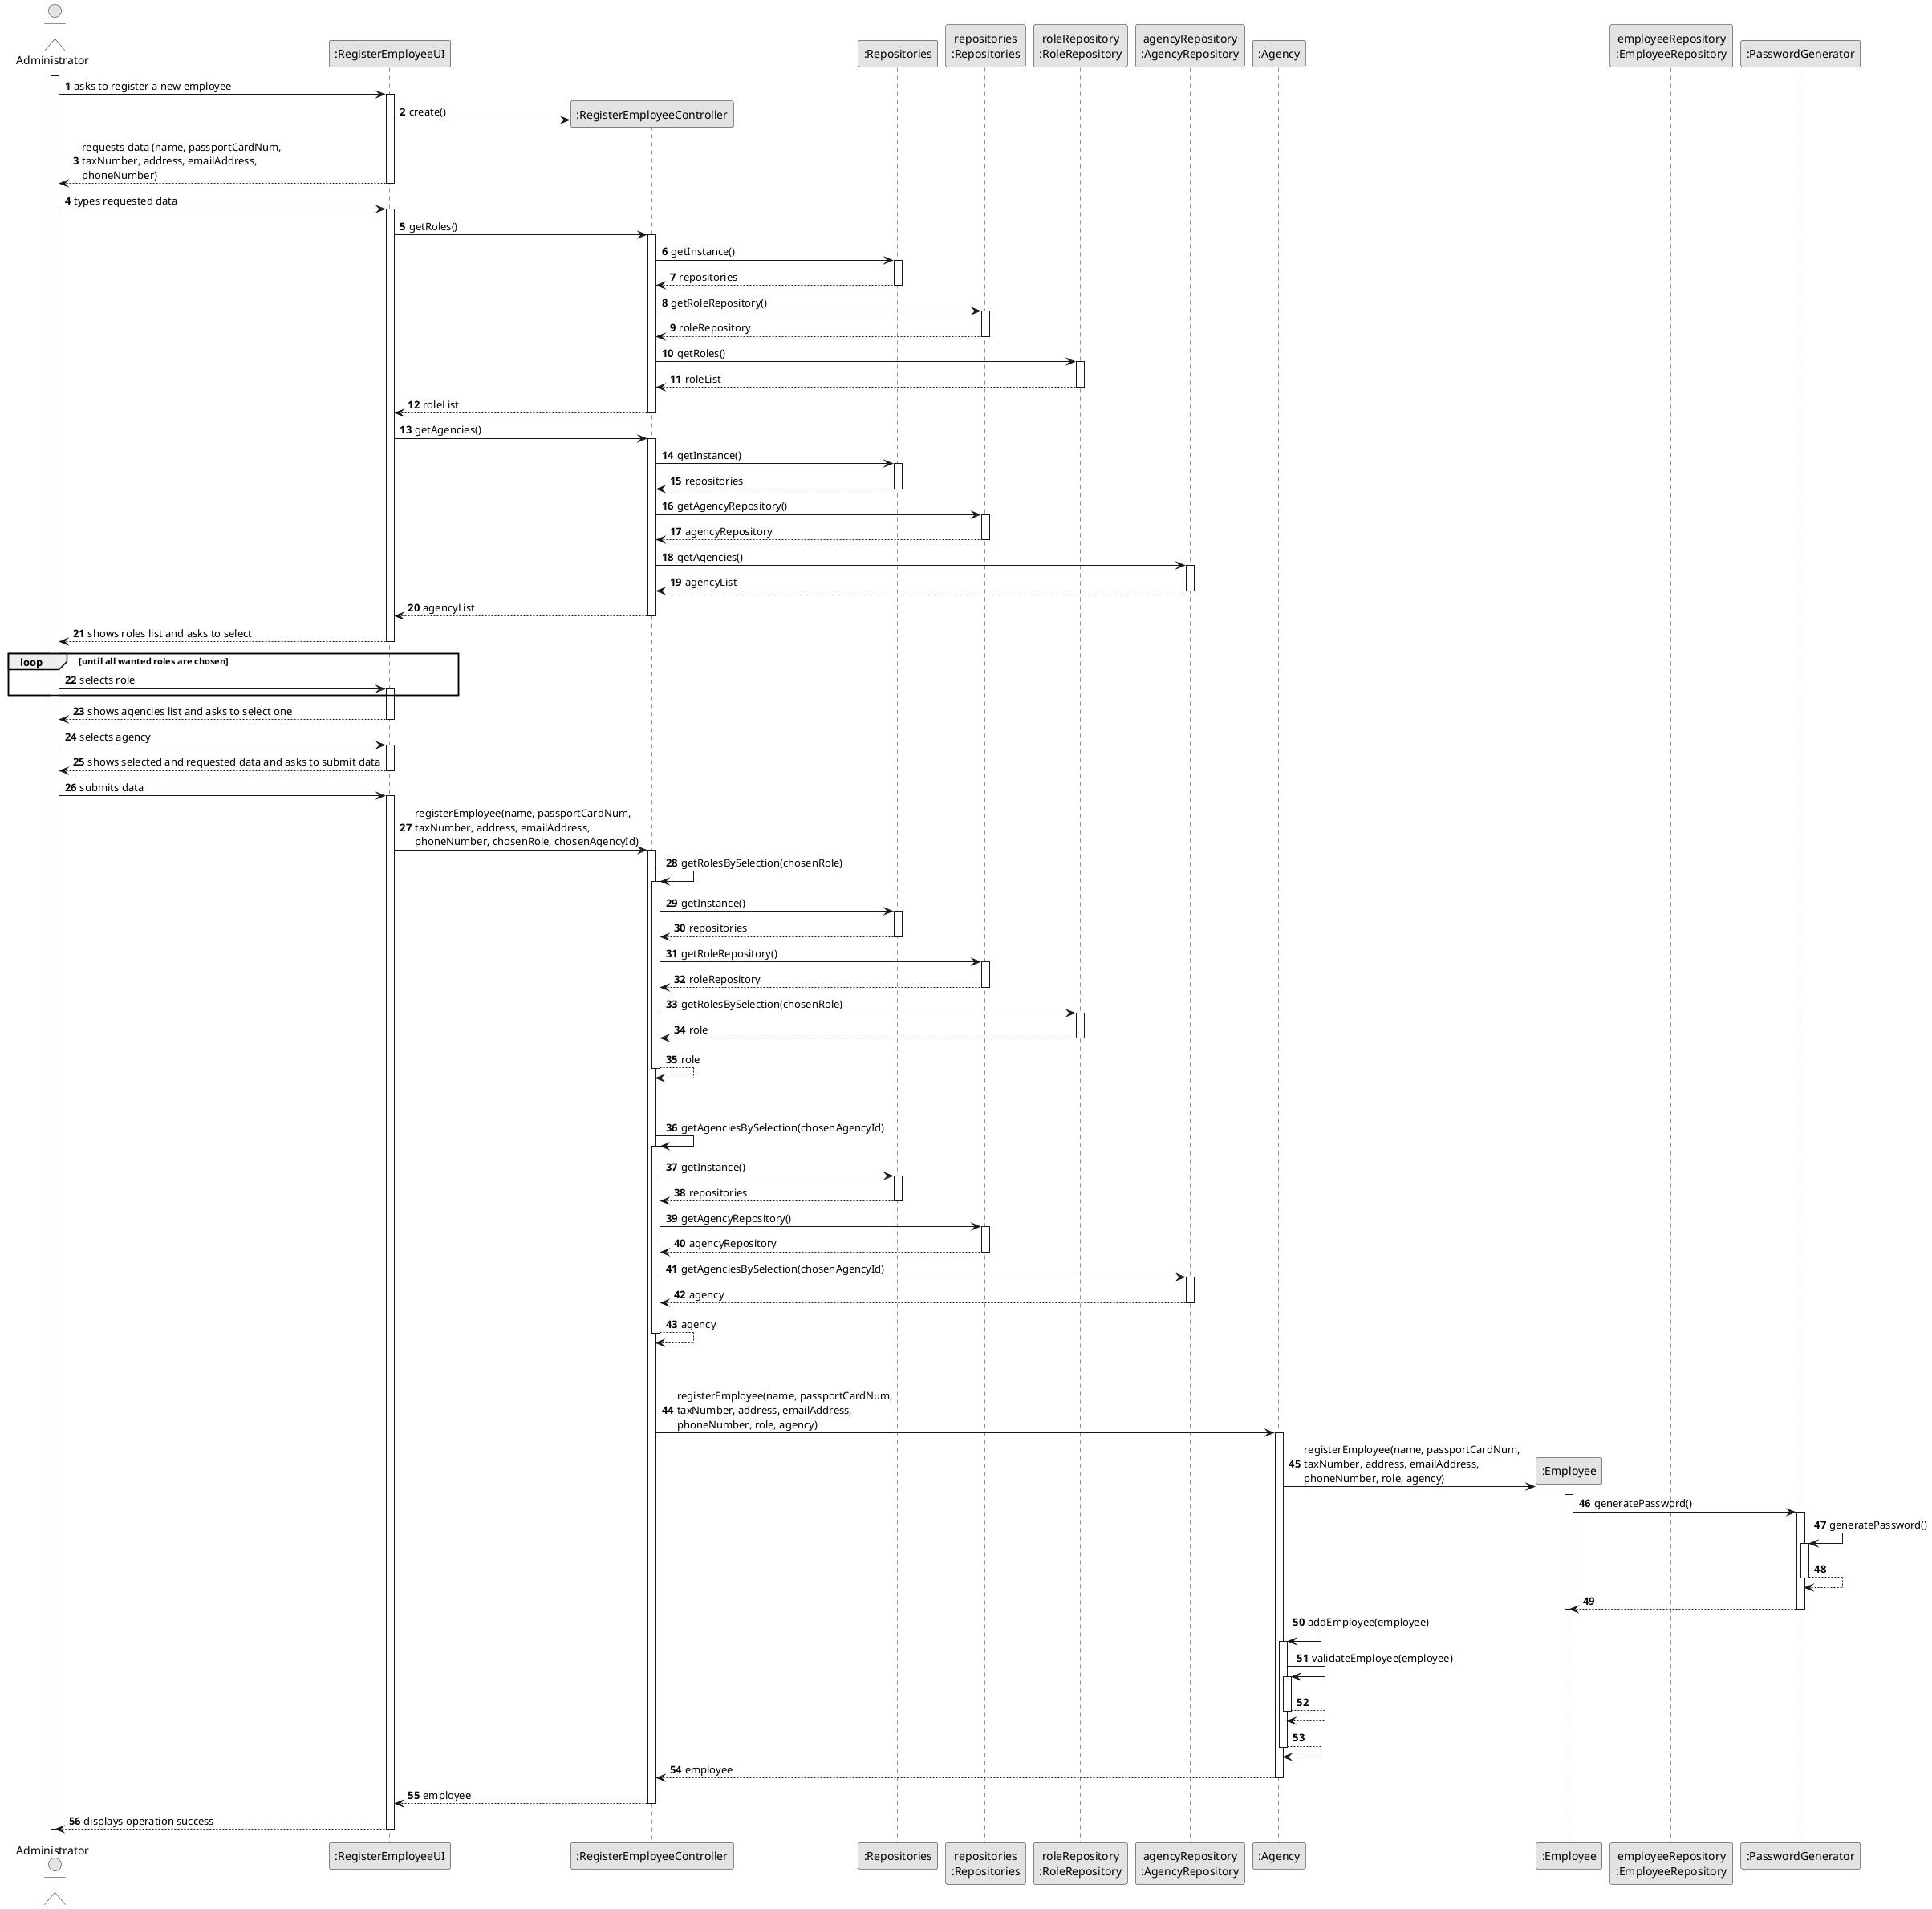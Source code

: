 @startuml
skinparam monochrome true
skinparam packageStyle rectangle
skinparam shadowing false

autonumber

'hide footbox
actor "Administrator" as ADM
participant ":RegisterEmployeeUI" as UI
participant ":RegisterEmployeeController" as CTRL
participant ":Repositories" as RepositorySingleton
participant "repositories\n:Repositories" as PLAT
participant "roleRepository\n:RoleRepository" as RoleRepository
participant "agencyRepository\n:AgencyRepository" as AgencyRepository
participant ":Agency" as STR
participant ":Employee" as EMP
participant "employeeRepository\n:EmployeeRepository" as E_Repository
participant ":PasswordGenerator" as PG



activate ADM

        ADM -> UI : asks to register a new employee

        activate UI

            UI -> CTRL** : create()

            UI --> ADM : requests data (name, passportCardNum, \ntaxNumber, address, emailAddress, \nphoneNumber)

        deactivate UI

        ADM -> UI : types requested data

        activate UI

            UI -> CTRL : getRoles()
            activate CTRL

                CTRL -> RepositorySingleton : getInstance()
                activate RepositorySingleton

                    RepositorySingleton --> CTRL: repositories
                deactivate RepositorySingleton

                CTRL -> PLAT : getRoleRepository()
                activate PLAT

                    PLAT --> CTRL : roleRepository
                deactivate PLAT

                CTRL -> RoleRepository : getRoles()
                activate RoleRepository

                    RoleRepository --> CTRL : roleList
                deactivate RoleRepository

                CTRL --> UI : roleList
            deactivate CTRL

            UI -> CTRL : getAgencies()
            activate CTRL

                CTRL -> RepositorySingleton : getInstance()
                activate RepositorySingleton

                    RepositorySingleton --> CTRL : repositories
                deactivate RepositorySingleton


                CTRL -> PLAT : getAgencyRepository()
                activate PLAT

                    PLAT --> CTRL : agencyRepository
                deactivate PLAT

                CTRL -> AgencyRepository : getAgencies()
                activate AgencyRepository

                    AgencyRepository --> CTRL : agencyList
                deactivate AgencyRepository

                CTRL --> UI : agencyList
            deactivate CTRL

            UI --> ADM : shows roles list and asks to select
        deactivate UI

        loop until all wanted roles are chosen
            ADM -> UI : selects role
            activate UI
        end

                UI --> ADM : shows agencies list and asks to select one
            deactivate UI

            ADM -> UI : selects agency
            activate UI

            UI --> ADM : shows selected and requested data and asks to submit data
        deactivate UI

        ADM -> UI : submits data
        activate UI

            UI -> CTRL : registerEmployee(name, passportCardNum, \ntaxNumber, address, emailAddress, \nphoneNumber, chosenRole, chosenAgencyId)
            activate CTRL

                CTRL -> CTRL : getRolesBySelection(chosenRole)
                activate CTRL

                    CTRL -> RepositorySingleton : getInstance()
                    activate RepositorySingleton

                        RepositorySingleton --> CTRL : repositories
                    deactivate RepositorySingleton

                    CTRL -> PLAT : getRoleRepository()
                    activate PLAT

                        PLAT --> CTRL : roleRepository
                    deactivate PLAT

                    CTRL -> RoleRepository : getRolesBySelection(chosenRole)
                    activate RoleRepository

                        RoleRepository --> CTRL : role
                    deactivate RoleRepository

                    CTRL --> CTRL : role
                deactivate CTRL


                |||
                |||
                CTRL -> CTRL : getAgenciesBySelection(chosenAgencyId)
                activate CTRL

                    CTRL -> RepositorySingleton : getInstance()
                    activate RepositorySingleton

                        RepositorySingleton --> CTRL : repositories
                    deactivate RepositorySingleton

                    CTRL -> PLAT : getAgencyRepository()
                    activate PLAT

                        PLAT --> CTRL : agencyRepository
                    deactivate PLAT

                    CTRL -> AgencyRepository : getAgenciesBySelection(chosenAgencyId)
                    activate AgencyRepository

                        AgencyRepository --> CTRL : agency
                    deactivate AgencyRepository

                    CTRL --> CTRL : agency
                deactivate CTRL

                |||
                |||
                CTRL -> STR : registerEmployee(name, passportCardNum, \ntaxNumber, address, emailAddress, \nphoneNumber, role, agency)
                activate STR

                    STR -> EMP** : registerEmployee(name, passportCardNum, \ntaxNumber, address, emailAddress, \nphoneNumber, role, agency)
                    activate EMP

                        EMP -> PG : generatePassword()
                        activate PG
                            PG -> PG : generatePassword()
                            activate PG
                                PG --> PG
                            deactivate PG

                            PG --> EMP
                        deactivate PG

                    deactivate EMP

                    STR -> STR : addEmployee(employee)
                    activate STR

                        STR -> STR : validateEmployee(employee)
                        activate STR
                            STR --> STR
                        deactivate STR

                    STR --> STR
                    deactivate STR

                    STR --> CTRL : employee
                deactivate STR

                CTRL --> UI : employee
            deactivate CTRL

            UI --> ADM : displays operation success
        deactivate UI

deactivate ADM

@enduml